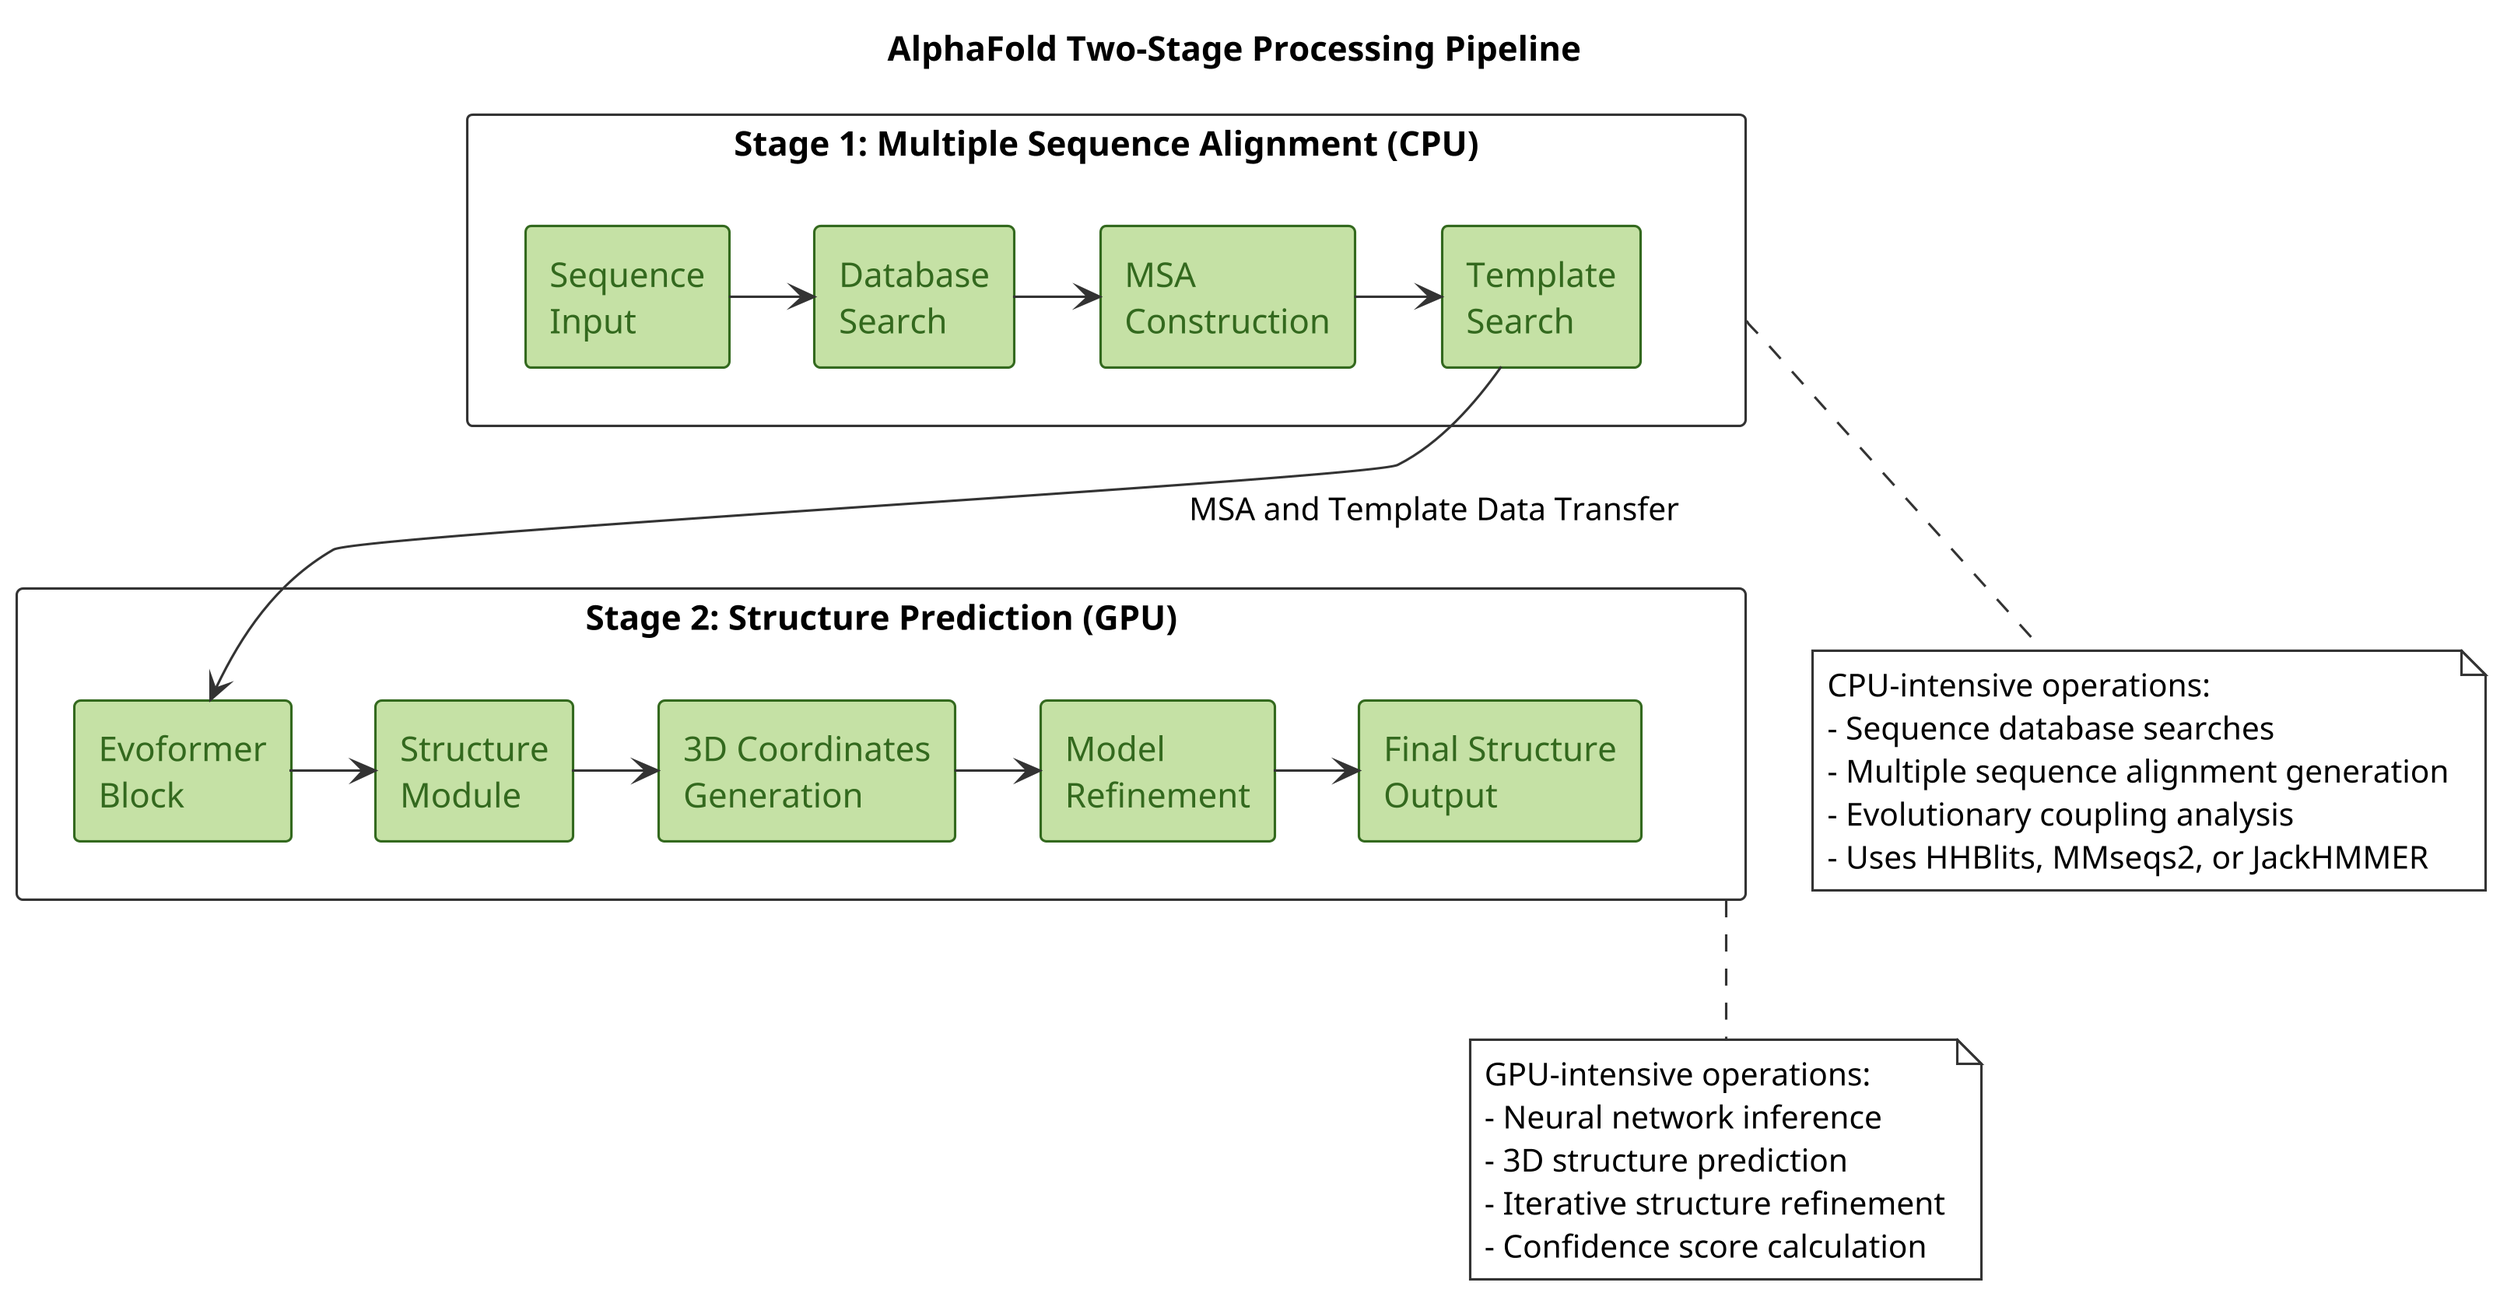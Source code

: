 @startuml

skinparam dpi 300
skinparam componentStyle rectangle
skinparam backgroundColor white
skinparam ArrowColor #333333

<style>
componentDiagram {
  BackGroundColor white
  LineThickness 1
  LineColor #333333
}
component {
  BackgroundColor #C5E1A5
  LineColor #33691E
  FontColor #33691E
}
</style>

title AlphaFold Two-Stage Processing Pipeline

rectangle "Stage 1: Multiple Sequence Alignment (CPU)" as stage1 {
  component "Sequence\nInput" as input
  component "Database\nSearch" as search
  component "MSA\nConstruction" as msaConstruction
  component "Template\nSearch" as templateSearch

  input -right-> search
  search -right-> msaConstruction
  msaConstruction -right-> templateSearch
}

rectangle "Stage 2: Structure Prediction (GPU)" as stage2 {
  component "Evoformer\nBlock" as evoformer
  component "Structure\nModule" as structModule
  component "3D Coordinates\nGeneration" as coordGen
  component "Model\nRefinement" as modelRefine
  component "Final Structure\nOutput" as output

  evoformer -right-> structModule
  structModule -right-> coordGen
  coordGen -right-> modelRefine
  modelRefine -right-> output
}

stage1 -right[hidden]-> stage2
templateSearch -d-> evoformer : MSA and Template Data Transfer

note bottom of stage1
  CPU-intensive operations:
  - Sequence database searches
  - Multiple sequence alignment generation
  - Evolutionary coupling analysis
  - Uses HHBlits, MMseqs2, or JackHMMER
end note

note bottom of stage2
  GPU-intensive operations:
  - Neural network inference
  - 3D structure prediction
  - Iterative structure refinement
  - Confidence score calculation
end note

@enduml